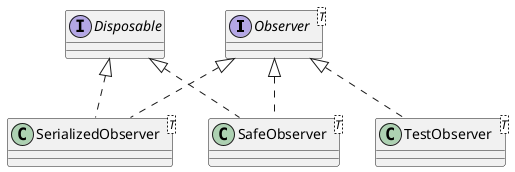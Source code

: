 @startuml

interface Observer<T>
interface Disposable

class SafeObserver<T>
class SerializedObserver<T>
class TestObserver<T>

Observer <|.. SafeObserver
Observer <|.. SerializedObserver
Observer <|.. TestObserver

Disposable <|.. SafeObserver
Disposable <|.. SerializedObserver
@enduml